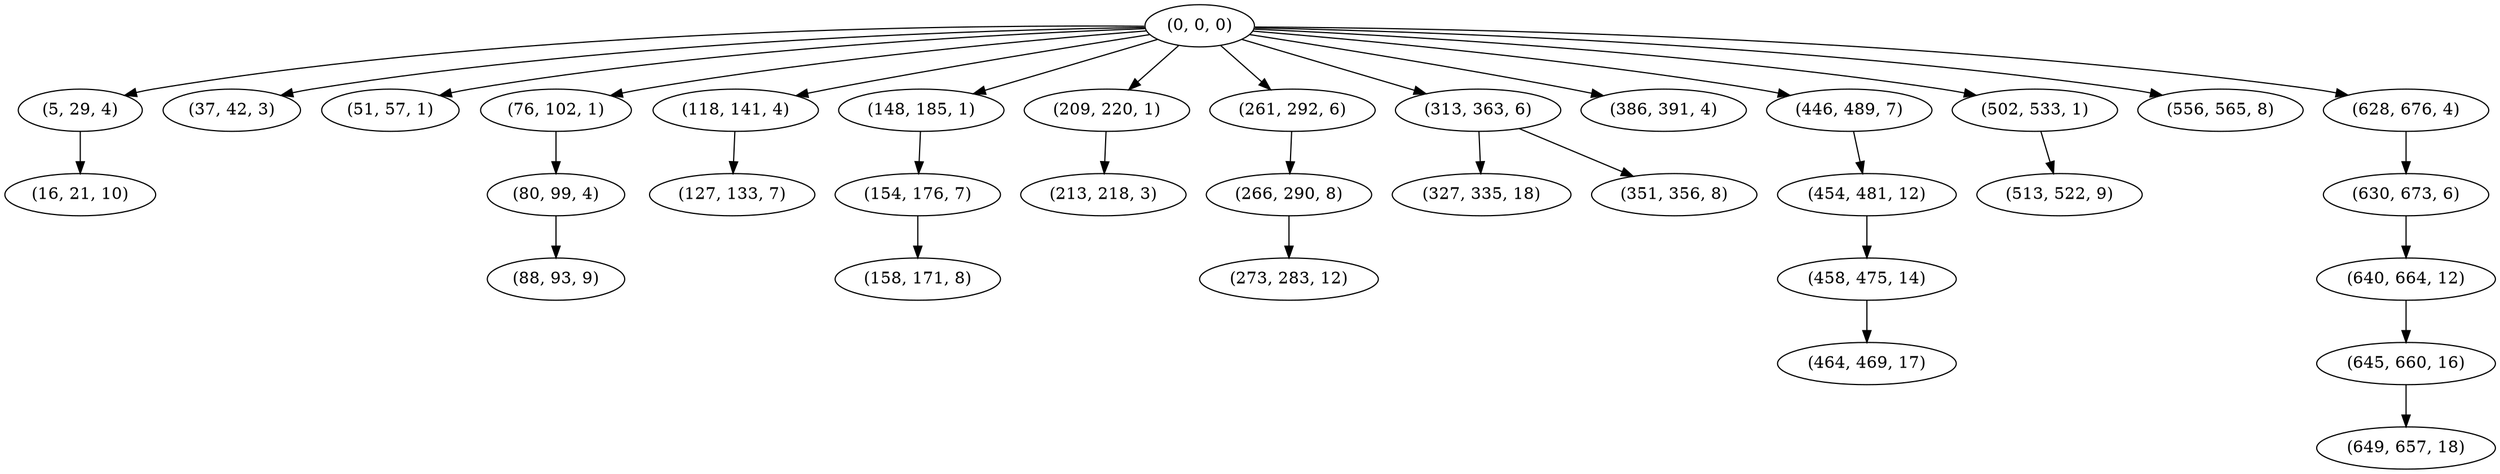 digraph tree {
    "(0, 0, 0)";
    "(5, 29, 4)";
    "(16, 21, 10)";
    "(37, 42, 3)";
    "(51, 57, 1)";
    "(76, 102, 1)";
    "(80, 99, 4)";
    "(88, 93, 9)";
    "(118, 141, 4)";
    "(127, 133, 7)";
    "(148, 185, 1)";
    "(154, 176, 7)";
    "(158, 171, 8)";
    "(209, 220, 1)";
    "(213, 218, 3)";
    "(261, 292, 6)";
    "(266, 290, 8)";
    "(273, 283, 12)";
    "(313, 363, 6)";
    "(327, 335, 18)";
    "(351, 356, 8)";
    "(386, 391, 4)";
    "(446, 489, 7)";
    "(454, 481, 12)";
    "(458, 475, 14)";
    "(464, 469, 17)";
    "(502, 533, 1)";
    "(513, 522, 9)";
    "(556, 565, 8)";
    "(628, 676, 4)";
    "(630, 673, 6)";
    "(640, 664, 12)";
    "(645, 660, 16)";
    "(649, 657, 18)";
    "(0, 0, 0)" -> "(5, 29, 4)";
    "(0, 0, 0)" -> "(37, 42, 3)";
    "(0, 0, 0)" -> "(51, 57, 1)";
    "(0, 0, 0)" -> "(76, 102, 1)";
    "(0, 0, 0)" -> "(118, 141, 4)";
    "(0, 0, 0)" -> "(148, 185, 1)";
    "(0, 0, 0)" -> "(209, 220, 1)";
    "(0, 0, 0)" -> "(261, 292, 6)";
    "(0, 0, 0)" -> "(313, 363, 6)";
    "(0, 0, 0)" -> "(386, 391, 4)";
    "(0, 0, 0)" -> "(446, 489, 7)";
    "(0, 0, 0)" -> "(502, 533, 1)";
    "(0, 0, 0)" -> "(556, 565, 8)";
    "(0, 0, 0)" -> "(628, 676, 4)";
    "(5, 29, 4)" -> "(16, 21, 10)";
    "(76, 102, 1)" -> "(80, 99, 4)";
    "(80, 99, 4)" -> "(88, 93, 9)";
    "(118, 141, 4)" -> "(127, 133, 7)";
    "(148, 185, 1)" -> "(154, 176, 7)";
    "(154, 176, 7)" -> "(158, 171, 8)";
    "(209, 220, 1)" -> "(213, 218, 3)";
    "(261, 292, 6)" -> "(266, 290, 8)";
    "(266, 290, 8)" -> "(273, 283, 12)";
    "(313, 363, 6)" -> "(327, 335, 18)";
    "(313, 363, 6)" -> "(351, 356, 8)";
    "(446, 489, 7)" -> "(454, 481, 12)";
    "(454, 481, 12)" -> "(458, 475, 14)";
    "(458, 475, 14)" -> "(464, 469, 17)";
    "(502, 533, 1)" -> "(513, 522, 9)";
    "(628, 676, 4)" -> "(630, 673, 6)";
    "(630, 673, 6)" -> "(640, 664, 12)";
    "(640, 664, 12)" -> "(645, 660, 16)";
    "(645, 660, 16)" -> "(649, 657, 18)";
}
